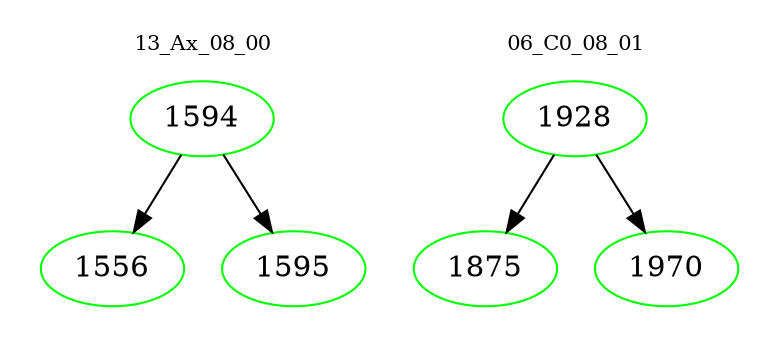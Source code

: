 digraph{
subgraph cluster_0 {
color = white
label = "13_Ax_08_00";
fontsize=10;
T0_1594 [label="1594", color="green"]
T0_1594 -> T0_1556 [color="black"]
T0_1556 [label="1556", color="green"]
T0_1594 -> T0_1595 [color="black"]
T0_1595 [label="1595", color="green"]
}
subgraph cluster_1 {
color = white
label = "06_C0_08_01";
fontsize=10;
T1_1928 [label="1928", color="green"]
T1_1928 -> T1_1875 [color="black"]
T1_1875 [label="1875", color="green"]
T1_1928 -> T1_1970 [color="black"]
T1_1970 [label="1970", color="green"]
}
}
